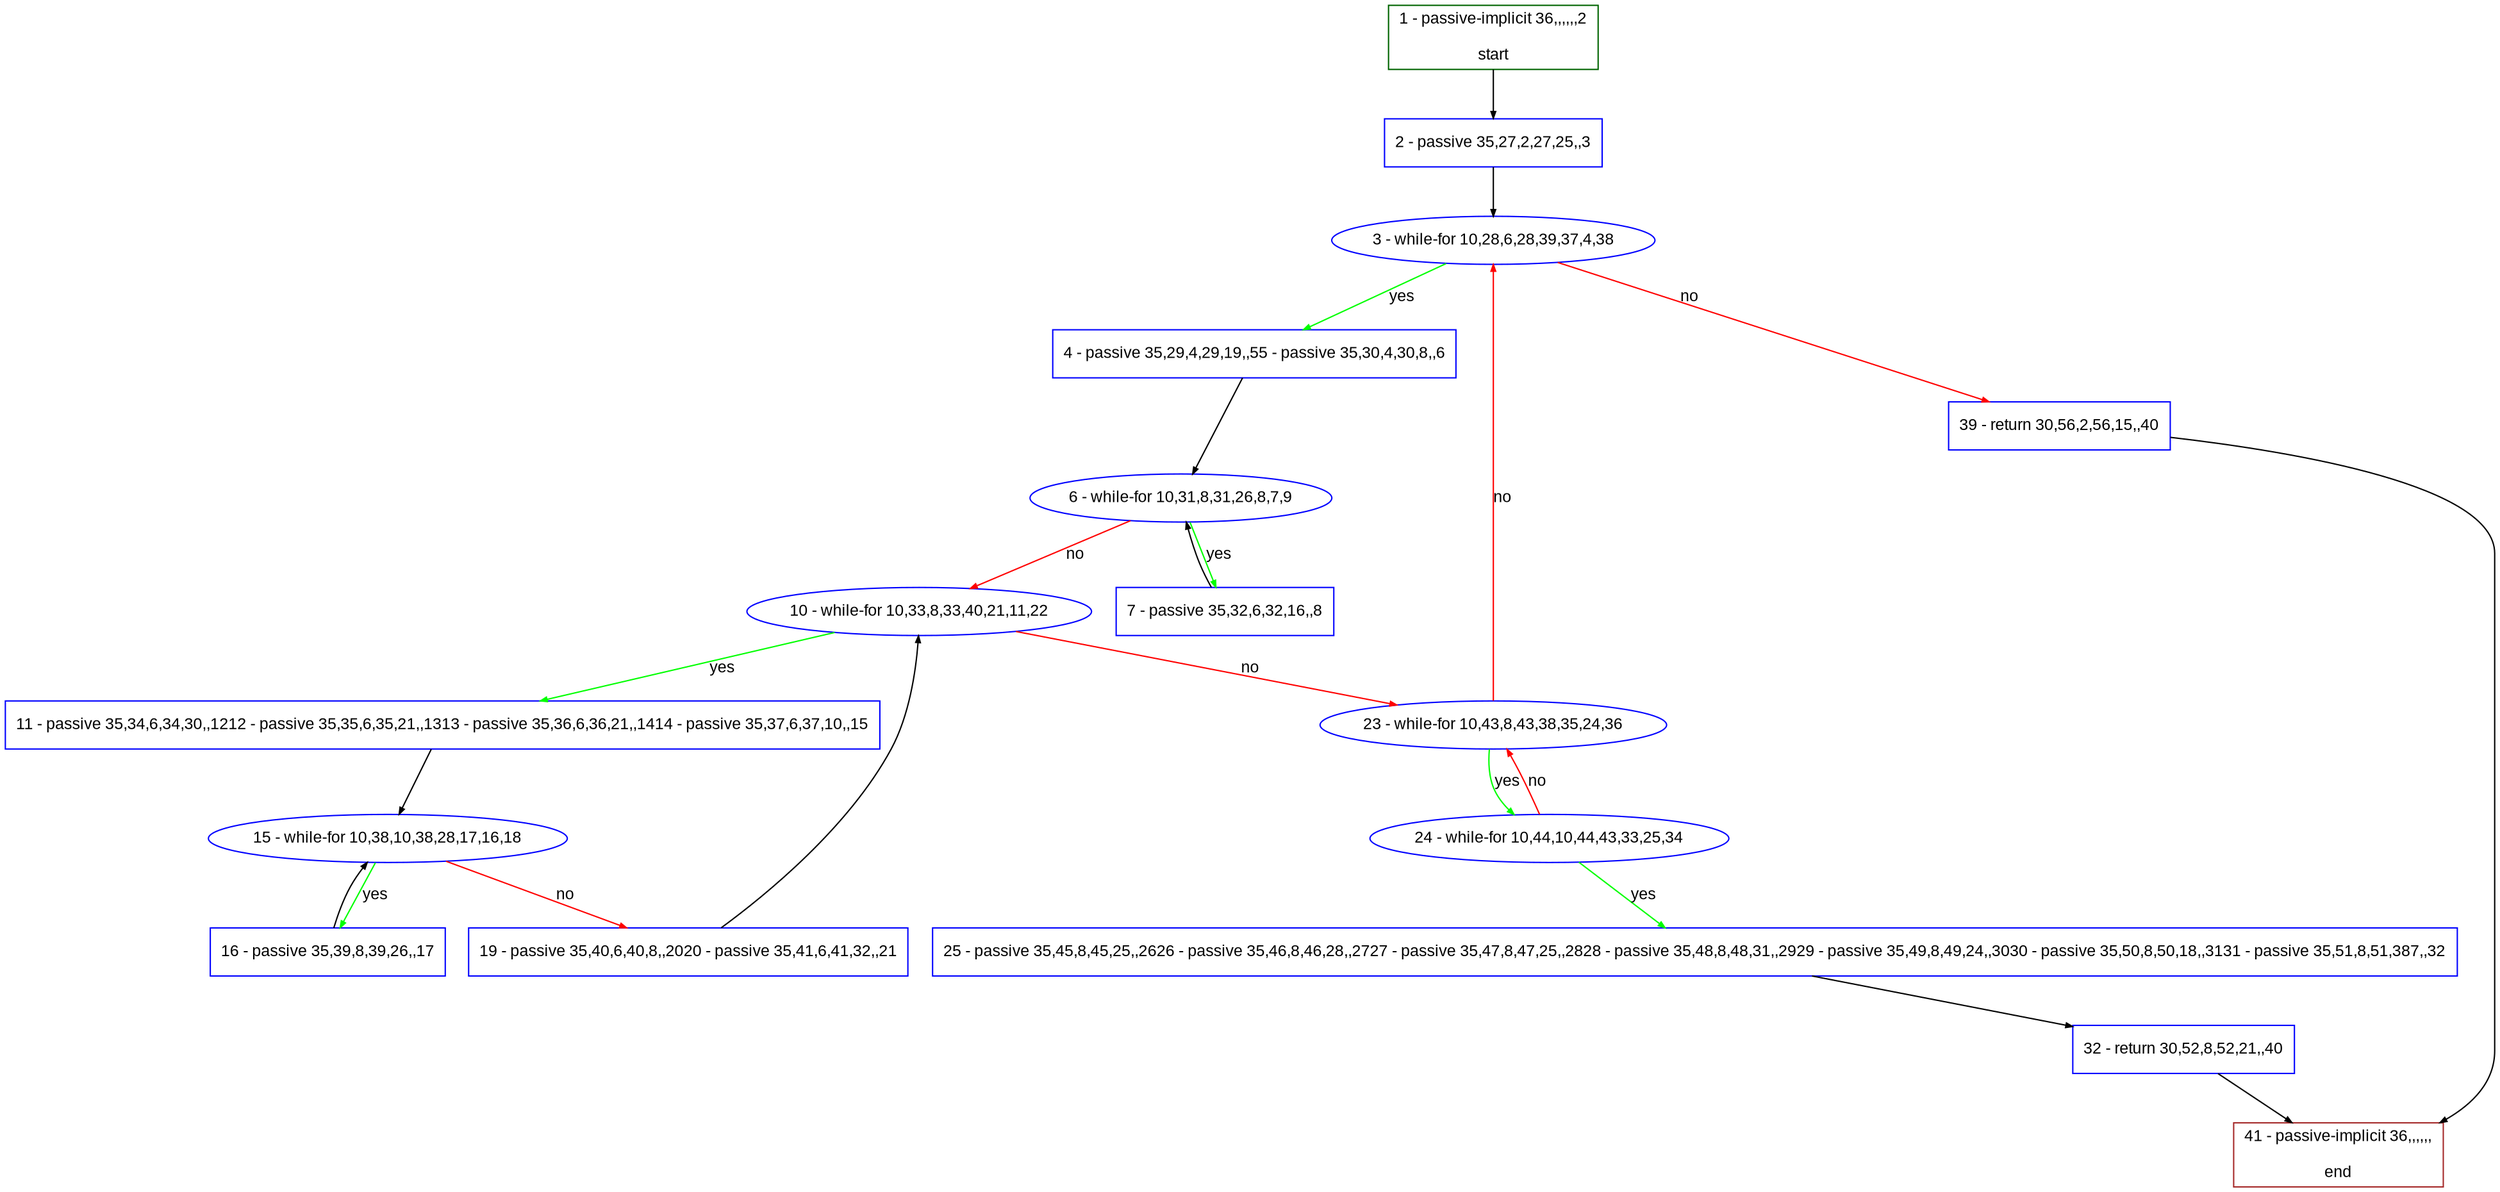 digraph "" {
  graph [pack="true", label="", fontsize="12", packmode="clust", fontname="Arial", fillcolor="#FFFFCC", bgcolor="white", style="rounded,filled", compound="true"];
  node [node_initialized="no", label="", color="grey", fontsize="12", fillcolor="white", fontname="Arial", style="filled", shape="rectangle", compound="true", fixedsize="false"];
  edge [fontcolor="black", arrowhead="normal", arrowtail="none", arrowsize="0.5", ltail="", label="", color="black", fontsize="12", lhead="", fontname="Arial", dir="forward", compound="true"];
  __N1 [label="2 - passive 35,27,2,27,25,,3", color="#0000ff", fillcolor="#ffffff", style="filled", shape="box"];
  __N2 [label="1 - passive-implicit 36,,,,,,2\n\nstart", color="#006400", fillcolor="#ffffff", style="filled", shape="box"];
  __N3 [label="3 - while-for 10,28,6,28,39,37,4,38", color="#0000ff", fillcolor="#ffffff", style="filled", shape="oval"];
  __N4 [label="4 - passive 35,29,4,29,19,,55 - passive 35,30,4,30,8,,6", color="#0000ff", fillcolor="#ffffff", style="filled", shape="box"];
  __N5 [label="39 - return 30,56,2,56,15,,40", color="#0000ff", fillcolor="#ffffff", style="filled", shape="box"];
  __N6 [label="6 - while-for 10,31,8,31,26,8,7,9", color="#0000ff", fillcolor="#ffffff", style="filled", shape="oval"];
  __N7 [label="7 - passive 35,32,6,32,16,,8", color="#0000ff", fillcolor="#ffffff", style="filled", shape="box"];
  __N8 [label="10 - while-for 10,33,8,33,40,21,11,22", color="#0000ff", fillcolor="#ffffff", style="filled", shape="oval"];
  __N9 [label="11 - passive 35,34,6,34,30,,1212 - passive 35,35,6,35,21,,1313 - passive 35,36,6,36,21,,1414 - passive 35,37,6,37,10,,15", color="#0000ff", fillcolor="#ffffff", style="filled", shape="box"];
  __N10 [label="23 - while-for 10,43,8,43,38,35,24,36", color="#0000ff", fillcolor="#ffffff", style="filled", shape="oval"];
  __N11 [label="15 - while-for 10,38,10,38,28,17,16,18", color="#0000ff", fillcolor="#ffffff", style="filled", shape="oval"];
  __N12 [label="16 - passive 35,39,8,39,26,,17", color="#0000ff", fillcolor="#ffffff", style="filled", shape="box"];
  __N13 [label="19 - passive 35,40,6,40,8,,2020 - passive 35,41,6,41,32,,21", color="#0000ff", fillcolor="#ffffff", style="filled", shape="box"];
  __N14 [label="24 - while-for 10,44,10,44,43,33,25,34", color="#0000ff", fillcolor="#ffffff", style="filled", shape="oval"];
  __N15 [label="25 - passive 35,45,8,45,25,,2626 - passive 35,46,8,46,28,,2727 - passive 35,47,8,47,25,,2828 - passive 35,48,8,48,31,,2929 - passive 35,49,8,49,24,,3030 - passive 35,50,8,50,18,,3131 - passive 35,51,8,51,387,,32", color="#0000ff", fillcolor="#ffffff", style="filled", shape="box"];
  __N16 [label="32 - return 30,52,8,52,21,,40", color="#0000ff", fillcolor="#ffffff", style="filled", shape="box"];
  __N17 [label="41 - passive-implicit 36,,,,,,\n\nend", color="#a52a2a", fillcolor="#ffffff", style="filled", shape="box"];
  __N2 -> __N1 [arrowhead="normal", arrowtail="none", color="#000000", label="", dir="forward"];
  __N1 -> __N3 [arrowhead="normal", arrowtail="none", color="#000000", label="", dir="forward"];
  __N3 -> __N4 [arrowhead="normal", arrowtail="none", color="#00ff00", label="yes", dir="forward"];
  __N3 -> __N5 [arrowhead="normal", arrowtail="none", color="#ff0000", label="no", dir="forward"];
  __N4 -> __N6 [arrowhead="normal", arrowtail="none", color="#000000", label="", dir="forward"];
  __N6 -> __N7 [arrowhead="normal", arrowtail="none", color="#00ff00", label="yes", dir="forward"];
  __N7 -> __N6 [arrowhead="normal", arrowtail="none", color="#000000", label="", dir="forward"];
  __N6 -> __N8 [arrowhead="normal", arrowtail="none", color="#ff0000", label="no", dir="forward"];
  __N8 -> __N9 [arrowhead="normal", arrowtail="none", color="#00ff00", label="yes", dir="forward"];
  __N8 -> __N10 [arrowhead="normal", arrowtail="none", color="#ff0000", label="no", dir="forward"];
  __N9 -> __N11 [arrowhead="normal", arrowtail="none", color="#000000", label="", dir="forward"];
  __N11 -> __N12 [arrowhead="normal", arrowtail="none", color="#00ff00", label="yes", dir="forward"];
  __N12 -> __N11 [arrowhead="normal", arrowtail="none", color="#000000", label="", dir="forward"];
  __N11 -> __N13 [arrowhead="normal", arrowtail="none", color="#ff0000", label="no", dir="forward"];
  __N13 -> __N8 [arrowhead="normal", arrowtail="none", color="#000000", label="", dir="forward"];
  __N10 -> __N3 [arrowhead="normal", arrowtail="none", color="#ff0000", label="no", dir="forward"];
  __N10 -> __N14 [arrowhead="normal", arrowtail="none", color="#00ff00", label="yes", dir="forward"];
  __N14 -> __N10 [arrowhead="normal", arrowtail="none", color="#ff0000", label="no", dir="forward"];
  __N14 -> __N15 [arrowhead="normal", arrowtail="none", color="#00ff00", label="yes", dir="forward"];
  __N15 -> __N16 [arrowhead="normal", arrowtail="none", color="#000000", label="", dir="forward"];
  __N16 -> __N17 [arrowhead="normal", arrowtail="none", color="#000000", label="", dir="forward"];
  __N5 -> __N17 [arrowhead="normal", arrowtail="none", color="#000000", label="", dir="forward"];
}
